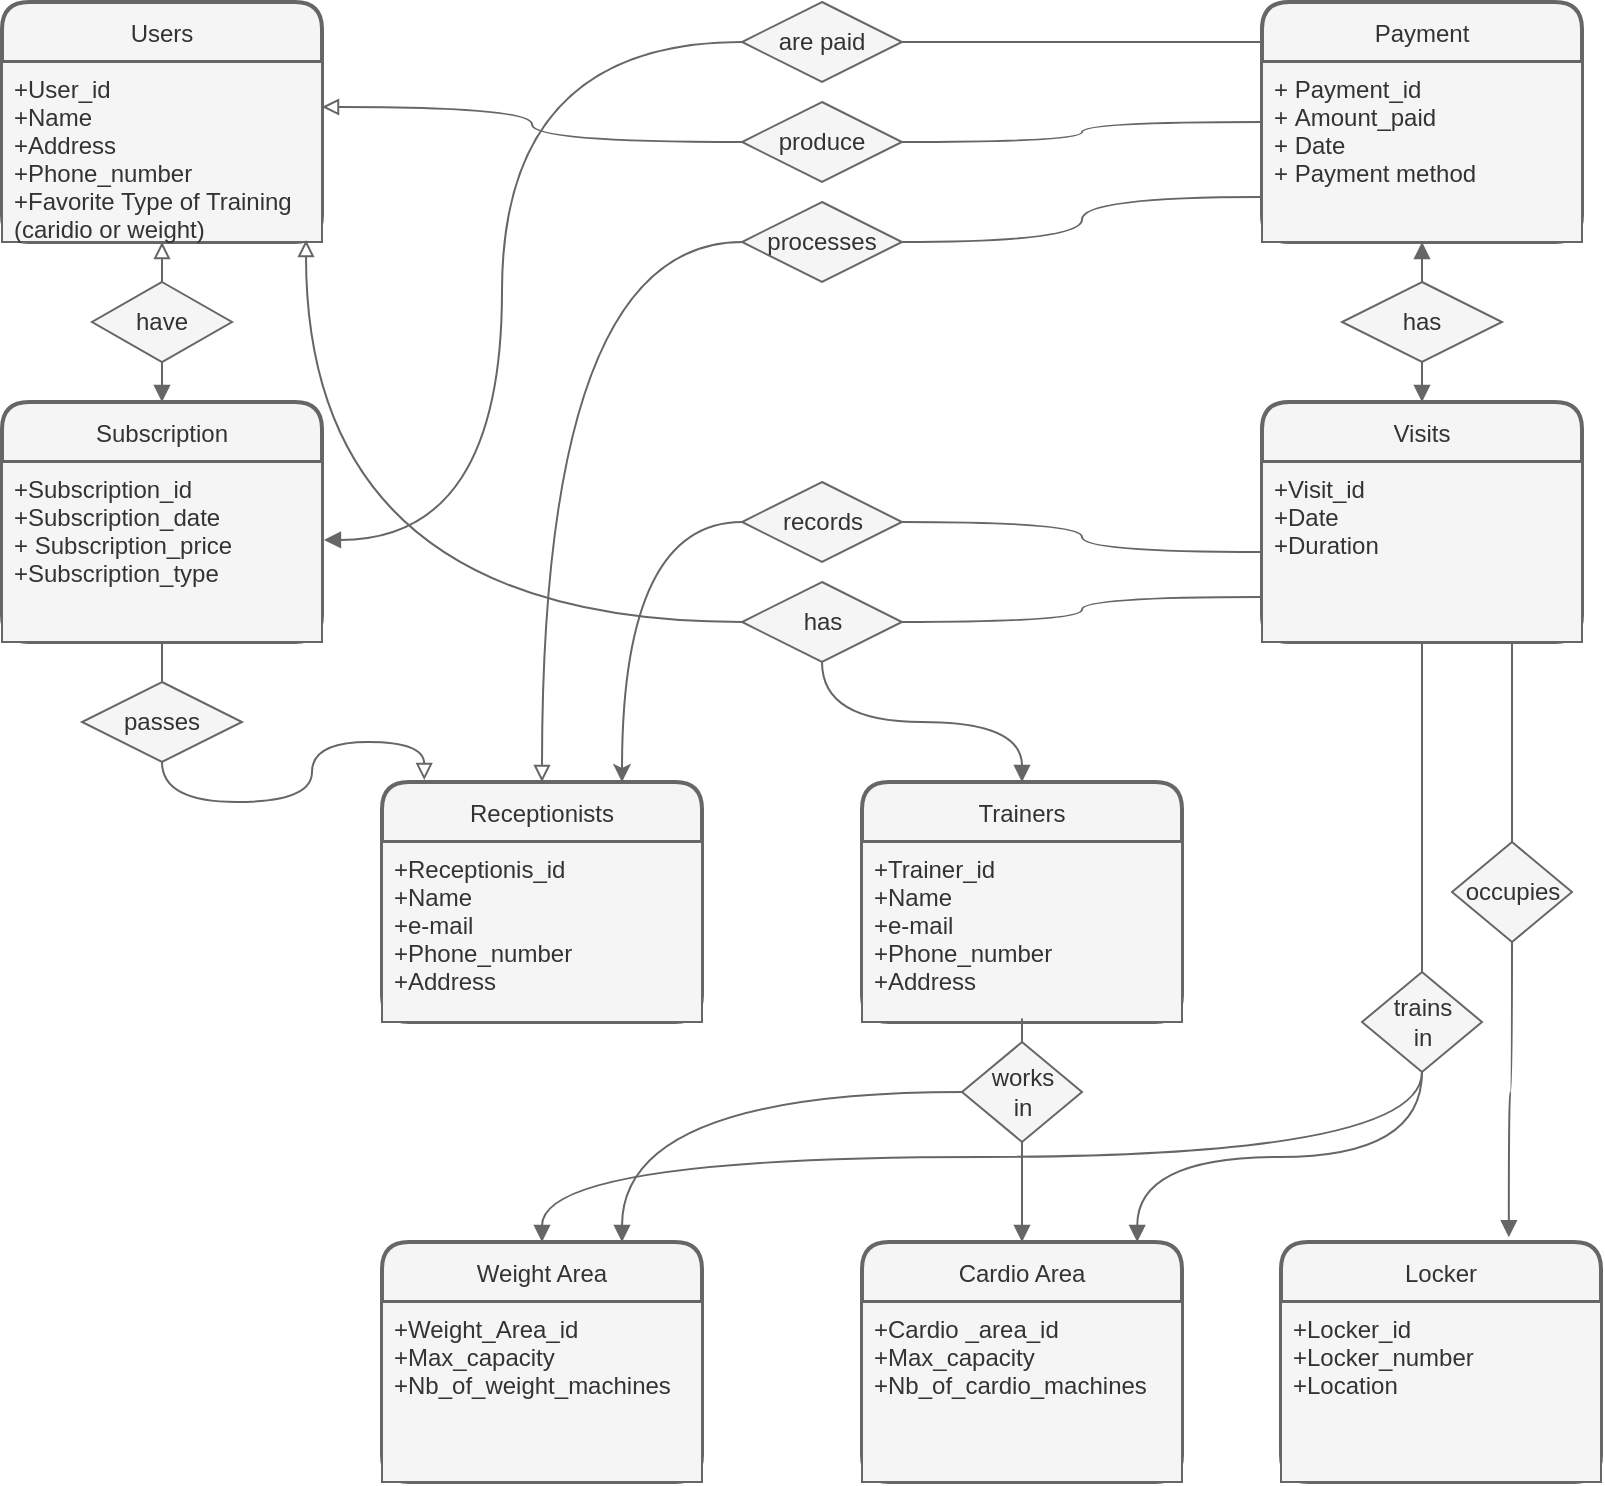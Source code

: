 <mxfile version="16.6.2" type="device" pages="2"><diagram id="1JMSee2UDSkdAxNfkw2s" name="Page-1"><mxGraphModel dx="106" dy="4196" grid="1" gridSize="10" guides="1" tooltips="1" connect="0" arrows="1" fold="1" page="1" pageScale="1" pageWidth="850" pageHeight="1100" math="0" shadow="0"><root><mxCell id="0"/><mxCell id="1" parent="0"/><mxCell id="L0XOrqGyj3-YNECDvazH-2" value="Users" style="swimlane;childLayout=stackLayout;horizontal=1;startSize=30;horizontalStack=0;rounded=1;fontSize=12;fontStyle=0;strokeWidth=2;resizeParent=0;resizeLast=1;shadow=0;dashed=0;align=center;fillColor=#f5f5f5;fontColor=#333333;strokeColor=#666666;" parent="1" vertex="1"><mxGeometry x="875" y="-3230" width="160" height="120" as="geometry"/></mxCell><mxCell id="L0XOrqGyj3-YNECDvazH-3" value="+User_id&#xA;+Name&#xA;+Address&#xA;+Phone_number&#xA;+Favorite Type of Training &#xA;(caridio or weight)&#xA;&#xA;" style="align=left;strokeColor=#666666;fillColor=#f5f5f5;spacingLeft=4;fontSize=12;verticalAlign=top;resizable=0;rotatable=0;part=1;fontColor=#333333;" parent="L0XOrqGyj3-YNECDvazH-2" vertex="1"><mxGeometry y="30" width="160" height="90" as="geometry"/></mxCell><mxCell id="L0XOrqGyj3-YNECDvazH-4" value="Receptionists " style="swimlane;childLayout=stackLayout;horizontal=1;startSize=30;horizontalStack=0;rounded=1;fontSize=12;fontStyle=0;strokeWidth=2;resizeParent=0;resizeLast=1;shadow=0;dashed=0;align=center;fillColor=#f5f5f5;fontColor=#333333;strokeColor=#666666;" parent="1" vertex="1"><mxGeometry x="1065" y="-2840" width="160" height="120" as="geometry"/></mxCell><mxCell id="L0XOrqGyj3-YNECDvazH-5" value="+Receptionis_id&#xA;+Name&#xA;+e-mail&#xA;+Phone_number&#xA;+Address" style="align=left;strokeColor=#666666;fillColor=#f5f5f5;spacingLeft=4;fontSize=12;verticalAlign=top;resizable=0;rotatable=0;part=1;fontColor=#333333;" parent="L0XOrqGyj3-YNECDvazH-4" vertex="1"><mxGeometry y="30" width="160" height="90" as="geometry"/></mxCell><mxCell id="L0XOrqGyj3-YNECDvazH-6" value="Trainers" style="swimlane;childLayout=stackLayout;horizontal=1;startSize=30;horizontalStack=0;rounded=1;fontSize=12;fontStyle=0;strokeWidth=2;resizeParent=0;resizeLast=1;shadow=0;dashed=0;align=center;fillColor=#f5f5f5;fontColor=#333333;strokeColor=#666666;" parent="1" vertex="1"><mxGeometry x="1305" y="-2840" width="160" height="120" as="geometry"/></mxCell><mxCell id="L0XOrqGyj3-YNECDvazH-7" value="+Trainer_id&#xA;+Name&#xA;+e-mail&#xA;+Phone_number&#xA;+Address" style="align=left;strokeColor=#666666;fillColor=#f5f5f5;spacingLeft=4;fontSize=12;verticalAlign=top;resizable=0;rotatable=0;part=1;fontColor=#333333;" parent="L0XOrqGyj3-YNECDvazH-6" vertex="1"><mxGeometry y="30" width="160" height="90" as="geometry"/></mxCell><mxCell id="L0XOrqGyj3-YNECDvazH-10" value="Cardio Area" style="swimlane;childLayout=stackLayout;horizontal=1;startSize=30;horizontalStack=0;rounded=1;fontSize=12;fontStyle=0;strokeWidth=2;resizeParent=0;resizeLast=1;shadow=0;dashed=0;align=center;fillColor=#f5f5f5;fontColor=#333333;strokeColor=#666666;" parent="1" vertex="1"><mxGeometry x="1305" y="-2610" width="160" height="120" as="geometry"/></mxCell><mxCell id="L0XOrqGyj3-YNECDvazH-11" value="+Cardio _area_id&#xA;+Max_capacity&#xA;+Nb_of_cardio_machines" style="align=left;strokeColor=#666666;fillColor=#f5f5f5;spacingLeft=4;fontSize=12;verticalAlign=top;resizable=0;rotatable=0;part=1;fontColor=#333333;" parent="L0XOrqGyj3-YNECDvazH-10" vertex="1"><mxGeometry y="30" width="160" height="90" as="geometry"/></mxCell><mxCell id="L0XOrqGyj3-YNECDvazH-12" value="Locker " style="swimlane;childLayout=stackLayout;horizontal=1;startSize=30;horizontalStack=0;rounded=1;fontSize=12;fontStyle=0;strokeWidth=2;resizeParent=0;resizeLast=1;shadow=0;dashed=0;align=center;fillColor=#f5f5f5;fontColor=#333333;strokeColor=#666666;" parent="1" vertex="1"><mxGeometry x="1514.5" y="-2610" width="160" height="120" as="geometry"/></mxCell><mxCell id="L0XOrqGyj3-YNECDvazH-13" value="+Locker_id&#xA;+Locker_number&#xA;+Location" style="align=left;strokeColor=#666666;fillColor=#f5f5f5;spacingLeft=4;fontSize=12;verticalAlign=top;resizable=0;rotatable=0;part=1;fontColor=#333333;" parent="L0XOrqGyj3-YNECDvazH-12" vertex="1"><mxGeometry y="30" width="160" height="90" as="geometry"/></mxCell><mxCell id="L0XOrqGyj3-YNECDvazH-14" value="Weight Area" style="swimlane;childLayout=stackLayout;horizontal=1;startSize=30;horizontalStack=0;rounded=1;fontSize=12;fontStyle=0;strokeWidth=2;resizeParent=0;resizeLast=1;shadow=0;dashed=0;align=center;fillColor=#f5f5f5;fontColor=#333333;strokeColor=#666666;" parent="1" vertex="1"><mxGeometry x="1065" y="-2610" width="160" height="120" as="geometry"/></mxCell><mxCell id="L0XOrqGyj3-YNECDvazH-15" value="+Weight_Area_id&#xA;+Max_capacity&#xA;+Nb_of_weight_machines" style="align=left;strokeColor=#666666;fillColor=#f5f5f5;spacingLeft=4;fontSize=12;verticalAlign=top;resizable=0;rotatable=0;part=1;fontColor=#333333;" parent="L0XOrqGyj3-YNECDvazH-14" vertex="1"><mxGeometry y="30" width="160" height="90" as="geometry"/></mxCell><mxCell id="L0XOrqGyj3-YNECDvazH-16" style="edgeStyle=orthogonalEdgeStyle;rounded=0;orthogonalLoop=1;jettySize=auto;html=1;fontSize=12;endArrow=block;endFill=0;curved=1;exitX=0;exitY=0.5;exitDx=0;exitDy=0;entryX=0.95;entryY=0.989;entryDx=0;entryDy=0;entryPerimeter=0;fillColor=#f5f5f5;strokeColor=#666666;startArrow=none;startFill=0;" parent="1" source="L0XOrqGyj3-YNECDvazH-18" target="L0XOrqGyj3-YNECDvazH-3" edge="1"><mxGeometry relative="1" as="geometry"><mxPoint x="1025" y="-3120" as="targetPoint"/></mxGeometry></mxCell><mxCell id="L0XOrqGyj3-YNECDvazH-17" style="edgeStyle=orthogonalEdgeStyle;curved=1;orthogonalLoop=1;jettySize=auto;html=1;entryX=0.5;entryY=0;entryDx=0;entryDy=0;endArrow=block;endFill=1;exitX=0.5;exitY=1;exitDx=0;exitDy=0;fontSize=12;fillColor=#f5f5f5;strokeColor=#666666;" parent="1" source="L0XOrqGyj3-YNECDvazH-18" target="L0XOrqGyj3-YNECDvazH-6" edge="1"><mxGeometry relative="1" as="geometry"/></mxCell><mxCell id="pXAxvWOuB3EgA2IOpRoH-1" style="edgeStyle=orthogonalEdgeStyle;rounded=0;orthogonalLoop=1;jettySize=auto;html=1;exitX=1;exitY=0.5;exitDx=0;exitDy=0;entryX=0;entryY=0.75;entryDx=0;entryDy=0;curved=1;fontSize=12;fillColor=#f5f5f5;strokeColor=#666666;endArrow=none;endFill=0;" parent="1" source="L0XOrqGyj3-YNECDvazH-18" target="L0XOrqGyj3-YNECDvazH-28" edge="1"><mxGeometry relative="1" as="geometry"/></mxCell><mxCell id="L0XOrqGyj3-YNECDvazH-18" value="has" style="shape=rhombus;html=1;dashed=0;whitespace=wrap;perimeter=rhombusPerimeter;fontSize=12;fillColor=#f5f5f5;fontColor=#333333;strokeColor=#666666;" parent="1" vertex="1"><mxGeometry x="1245" y="-2940" width="80" height="40" as="geometry"/></mxCell><mxCell id="L0XOrqGyj3-YNECDvazH-19" style="edgeStyle=orthogonalEdgeStyle;curved=1;rounded=0;orthogonalLoop=1;jettySize=auto;html=1;entryX=0.5;entryY=1;entryDx=0;entryDy=0;fontSize=12;startArrow=none;startFill=0;endArrow=none;endFill=0;fillColor=#f5f5f5;strokeColor=#666666;" parent="1" source="L0XOrqGyj3-YNECDvazH-21" target="L0XOrqGyj3-YNECDvazH-7" edge="1"><mxGeometry relative="1" as="geometry"/></mxCell><mxCell id="L0XOrqGyj3-YNECDvazH-20" style="edgeStyle=orthogonalEdgeStyle;curved=1;rounded=0;orthogonalLoop=1;jettySize=auto;html=1;exitX=0.5;exitY=1;exitDx=0;exitDy=0;entryX=0.5;entryY=0;entryDx=0;entryDy=0;fontSize=12;startArrow=none;startFill=0;endArrow=block;endFill=1;fillColor=#f5f5f5;strokeColor=#666666;" parent="1" source="L0XOrqGyj3-YNECDvazH-21" target="L0XOrqGyj3-YNECDvazH-10" edge="1"><mxGeometry relative="1" as="geometry"/></mxCell><mxCell id="L0XOrqGyj3-YNECDvazH-21" value="&lt;div style=&quot;font-size: 12px;&quot;&gt;works &lt;br style=&quot;font-size: 12px;&quot;&gt;&lt;/div&gt;&lt;div style=&quot;font-size: 12px;&quot;&gt;in&lt;/div&gt;" style="shape=rhombus;html=1;dashed=0;whitespace=wrap;perimeter=rhombusPerimeter;fontSize=12;fillColor=#f5f5f5;fontColor=#333333;strokeColor=#666666;" parent="1" vertex="1"><mxGeometry x="1355" y="-2710" width="60" height="50" as="geometry"/></mxCell><mxCell id="L0XOrqGyj3-YNECDvazH-22" style="edgeStyle=orthogonalEdgeStyle;curved=1;rounded=0;orthogonalLoop=1;jettySize=auto;html=1;fontSize=12;startArrow=none;startFill=0;endArrow=block;endFill=1;entryX=0.75;entryY=0;entryDx=0;entryDy=0;exitX=0;exitY=0.5;exitDx=0;exitDy=0;fillColor=#f5f5f5;strokeColor=#666666;" parent="1" source="L0XOrqGyj3-YNECDvazH-21" target="L0XOrqGyj3-YNECDvazH-14" edge="1"><mxGeometry relative="1" as="geometry"><mxPoint x="1265" y="-2345" as="sourcePoint"/><mxPoint x="1155" y="-2315" as="targetPoint"/></mxGeometry></mxCell><mxCell id="L0XOrqGyj3-YNECDvazH-27" value="Visits" style="swimlane;childLayout=stackLayout;horizontal=1;startSize=30;horizontalStack=0;rounded=1;fontSize=12;fontStyle=0;strokeWidth=2;resizeParent=0;resizeLast=1;shadow=0;dashed=0;align=center;fillColor=#f5f5f5;fontColor=#333333;strokeColor=#666666;" parent="1" vertex="1"><mxGeometry x="1505" y="-3030" width="160" height="120" as="geometry"/></mxCell><mxCell id="L0XOrqGyj3-YNECDvazH-28" value="+Visit_id&#xA;+Date&#xA;+Duration&#xA;&#xA;" style="align=left;strokeColor=#666666;fillColor=#f5f5f5;spacingLeft=4;fontSize=12;verticalAlign=top;resizable=0;rotatable=0;part=1;fontColor=#333333;" parent="L0XOrqGyj3-YNECDvazH-27" vertex="1"><mxGeometry y="30" width="160" height="90" as="geometry"/></mxCell><mxCell id="L0XOrqGyj3-YNECDvazH-29" value="" style="edgeStyle=orthogonalEdgeStyle;curved=1;rounded=0;orthogonalLoop=1;jettySize=auto;html=1;fontSize=12;startArrow=none;startFill=0;endArrow=block;endFill=1;entryX=0.712;entryY=-0.02;entryDx=0;entryDy=0;fillColor=#f5f5f5;strokeColor=#666666;entryPerimeter=0;" parent="1" source="L0XOrqGyj3-YNECDvazH-31" target="L0XOrqGyj3-YNECDvazH-12" edge="1"><mxGeometry relative="1" as="geometry"/></mxCell><mxCell id="L0XOrqGyj3-YNECDvazH-30" style="rounded=0;orthogonalLoop=1;jettySize=auto;html=1;fontSize=12;startArrow=none;startFill=0;endArrow=none;endFill=0;exitX=0.5;exitY=0;exitDx=0;exitDy=0;edgeStyle=orthogonalEdgeStyle;curved=1;fillColor=#f5f5f5;strokeColor=#666666;" parent="1" source="L0XOrqGyj3-YNECDvazH-31" edge="1"><mxGeometry relative="1" as="geometry"><mxPoint x="1630" y="-2910" as="targetPoint"/></mxGeometry></mxCell><mxCell id="L0XOrqGyj3-YNECDvazH-31" value="occupies " style="shape=rhombus;html=1;dashed=0;whitespace=wrap;perimeter=rhombusPerimeter;fontSize=12;fillColor=#f5f5f5;fontColor=#333333;strokeColor=#666666;" parent="1" vertex="1"><mxGeometry x="1600" y="-2810" width="60" height="50" as="geometry"/></mxCell><mxCell id="L0XOrqGyj3-YNECDvazH-32" style="edgeStyle=orthogonalEdgeStyle;curved=1;rounded=0;orthogonalLoop=1;jettySize=auto;html=1;fontSize=12;startArrow=none;startFill=0;endArrow=none;endFill=0;fillColor=#f5f5f5;strokeColor=#666666;" parent="1" source="L0XOrqGyj3-YNECDvazH-35" target="L0XOrqGyj3-YNECDvazH-28" edge="1"><mxGeometry relative="1" as="geometry"><mxPoint x="1575" y="-2585" as="targetPoint"/></mxGeometry></mxCell><mxCell id="L0XOrqGyj3-YNECDvazH-33" style="edgeStyle=orthogonalEdgeStyle;curved=1;rounded=0;orthogonalLoop=1;jettySize=auto;html=1;fontSize=12;startArrow=none;startFill=0;endArrow=block;endFill=1;exitX=0.5;exitY=1;exitDx=0;exitDy=0;fillColor=#f5f5f5;strokeColor=#666666;" parent="1" source="L0XOrqGyj3-YNECDvazH-35" target="L0XOrqGyj3-YNECDvazH-14" edge="1"><mxGeometry relative="1" as="geometry"/></mxCell><mxCell id="L0XOrqGyj3-YNECDvazH-34" style="edgeStyle=orthogonalEdgeStyle;curved=1;rounded=0;orthogonalLoop=1;jettySize=auto;html=1;entryX=0.86;entryY=0;entryDx=0;entryDy=0;fontSize=12;startArrow=none;startFill=0;endArrow=block;endFill=1;exitX=0.5;exitY=1;exitDx=0;exitDy=0;entryPerimeter=0;fillColor=#f5f5f5;strokeColor=#666666;" parent="1" source="L0XOrqGyj3-YNECDvazH-35" target="L0XOrqGyj3-YNECDvazH-10" edge="1"><mxGeometry relative="1" as="geometry"/></mxCell><mxCell id="L0XOrqGyj3-YNECDvazH-35" value="&lt;div style=&quot;font-size: 12px;&quot;&gt;trains &lt;br style=&quot;font-size: 12px;&quot;&gt;&lt;/div&gt;&lt;div style=&quot;font-size: 12px;&quot;&gt;in&lt;/div&gt;" style="shape=rhombus;html=1;dashed=0;whitespace=wrap;perimeter=rhombusPerimeter;fontSize=12;fillColor=#f5f5f5;fontColor=#333333;strokeColor=#666666;" parent="1" vertex="1"><mxGeometry x="1555" y="-2745" width="60" height="50" as="geometry"/></mxCell><mxCell id="L0XOrqGyj3-YNECDvazH-36" value="" style="edgeStyle=orthogonalEdgeStyle;curved=1;rounded=0;orthogonalLoop=1;jettySize=auto;html=1;fontSize=12;startArrow=none;startFill=0;endArrow=classic;endFill=1;entryX=0.75;entryY=0;entryDx=0;entryDy=0;fillColor=#f5f5f5;strokeColor=#666666;" parent="1" source="L0XOrqGyj3-YNECDvazH-38" target="L0XOrqGyj3-YNECDvazH-4" edge="1"><mxGeometry relative="1" as="geometry"/></mxCell><mxCell id="L0XOrqGyj3-YNECDvazH-37" value="" style="edgeStyle=orthogonalEdgeStyle;curved=1;rounded=0;orthogonalLoop=1;jettySize=auto;html=1;fontSize=12;startArrow=none;startFill=0;endArrow=none;endFill=0;entryX=0;entryY=0.5;entryDx=0;entryDy=0;exitX=1;exitY=0.5;exitDx=0;exitDy=0;fillColor=#f5f5f5;strokeColor=#666666;" parent="1" source="L0XOrqGyj3-YNECDvazH-38" target="L0XOrqGyj3-YNECDvazH-28" edge="1"><mxGeometry relative="1" as="geometry"/></mxCell><mxCell id="L0XOrqGyj3-YNECDvazH-39" value="Payment" style="swimlane;childLayout=stackLayout;horizontal=1;startSize=30;horizontalStack=0;rounded=1;fontSize=12;fontStyle=0;strokeWidth=2;resizeParent=0;resizeLast=1;shadow=0;dashed=0;align=center;fillColor=#f5f5f5;fontColor=#333333;strokeColor=#666666;" parent="1" vertex="1"><mxGeometry x="1505" y="-3230" width="160" height="120" as="geometry"/></mxCell><mxCell id="L0XOrqGyj3-YNECDvazH-40" value="+ Payment_id&#xA;+ Amount_paid&#xA;+ Date&#xA;+ Payment method&#xA;" style="align=left;strokeColor=#666666;fillColor=#f5f5f5;spacingLeft=4;fontSize=12;verticalAlign=top;resizable=0;rotatable=0;part=1;fontColor=#333333;" parent="L0XOrqGyj3-YNECDvazH-39" vertex="1"><mxGeometry y="30" width="160" height="90" as="geometry"/></mxCell><mxCell id="L0XOrqGyj3-YNECDvazH-49" value="Subscription" style="swimlane;childLayout=stackLayout;horizontal=1;startSize=30;horizontalStack=0;rounded=1;fontSize=12;fontStyle=0;strokeWidth=2;resizeParent=0;resizeLast=1;shadow=0;dashed=0;align=center;fillColor=#f5f5f5;fontColor=#333333;strokeColor=#666666;" parent="1" vertex="1"><mxGeometry x="875" y="-3030" width="160" height="120" as="geometry"/></mxCell><mxCell id="L0XOrqGyj3-YNECDvazH-50" value="+Subscription_id&#xA;+Subscription_date&#xA;+ Subscription_price&#xA;+Subscription_type&#xA;&#xA;" style="align=left;strokeColor=#666666;fillColor=#f5f5f5;spacingLeft=4;fontSize=12;verticalAlign=top;resizable=0;rotatable=0;part=1;fontColor=#333333;" parent="L0XOrqGyj3-YNECDvazH-49" vertex="1"><mxGeometry y="30" width="160" height="90" as="geometry"/></mxCell><mxCell id="L0XOrqGyj3-YNECDvazH-51" style="edgeStyle=orthogonalEdgeStyle;curved=1;orthogonalLoop=1;jettySize=auto;html=1;endArrow=block;endFill=1;fontSize=12;fillColor=#f5f5f5;strokeColor=#666666;" parent="1" source="L0XOrqGyj3-YNECDvazH-53" target="L0XOrqGyj3-YNECDvazH-27" edge="1"><mxGeometry relative="1" as="geometry"/></mxCell><mxCell id="L0XOrqGyj3-YNECDvazH-52" style="edgeStyle=orthogonalEdgeStyle;curved=1;orthogonalLoop=1;jettySize=auto;html=1;endArrow=block;endFill=1;fontSize=12;fillColor=#f5f5f5;strokeColor=#666666;" parent="1" source="L0XOrqGyj3-YNECDvazH-53" target="L0XOrqGyj3-YNECDvazH-40" edge="1"><mxGeometry relative="1" as="geometry"/></mxCell><mxCell id="L0XOrqGyj3-YNECDvazH-53" value="has" style="rhombus;whiteSpace=wrap;html=1;fontSize=12;fillColor=#f5f5f5;fontColor=#333333;strokeColor=#666666;" parent="1" vertex="1"><mxGeometry x="1545" y="-3090" width="80" height="40" as="geometry"/></mxCell><mxCell id="L0XOrqGyj3-YNECDvazH-54" style="orthogonalLoop=1;jettySize=auto;html=1;endArrow=block;endFill=1;exitX=0.5;exitY=1;exitDx=0;exitDy=0;entryX=0.5;entryY=0;entryDx=0;entryDy=0;edgeStyle=orthogonalEdgeStyle;curved=1;fontSize=12;fillColor=#f5f5f5;strokeColor=#666666;" parent="1" source="L0XOrqGyj3-YNECDvazH-56" target="L0XOrqGyj3-YNECDvazH-49" edge="1"><mxGeometry relative="1" as="geometry"><mxPoint x="965" y="-2990" as="targetPoint"/></mxGeometry></mxCell><mxCell id="L0XOrqGyj3-YNECDvazH-55" style="orthogonalLoop=1;jettySize=auto;html=1;entryX=0.5;entryY=1;entryDx=0;entryDy=0;endArrow=block;endFill=0;exitX=0.5;exitY=0;exitDx=0;exitDy=0;edgeStyle=orthogonalEdgeStyle;curved=1;fontSize=12;fillColor=#f5f5f5;strokeColor=#666666;" parent="1" source="L0XOrqGyj3-YNECDvazH-56" target="L0XOrqGyj3-YNECDvazH-3" edge="1"><mxGeometry relative="1" as="geometry"><mxPoint x="845" y="-2730" as="targetPoint"/></mxGeometry></mxCell><mxCell id="L0XOrqGyj3-YNECDvazH-56" value="have" style="rhombus;whiteSpace=wrap;html=1;fontSize=12;fillColor=#f5f5f5;fontColor=#333333;strokeColor=#666666;" parent="1" vertex="1"><mxGeometry x="920" y="-3090" width="70" height="40" as="geometry"/></mxCell><mxCell id="L0XOrqGyj3-YNECDvazH-57" style="edgeStyle=orthogonalEdgeStyle;curved=1;orthogonalLoop=1;jettySize=auto;html=1;endArrow=block;endFill=0;fontSize=12;fillColor=#f5f5f5;strokeColor=#666666;" parent="1" source="L0XOrqGyj3-YNECDvazH-59" target="L0XOrqGyj3-YNECDvazH-4" edge="1"><mxGeometry relative="1" as="geometry"/></mxCell><mxCell id="L0XOrqGyj3-YNECDvazH-58" style="edgeStyle=orthogonalEdgeStyle;curved=1;orthogonalLoop=1;jettySize=auto;html=1;entryX=0;entryY=0.75;entryDx=0;entryDy=0;endArrow=none;endFill=0;fontSize=12;fillColor=#f5f5f5;strokeColor=#666666;" parent="1" source="L0XOrqGyj3-YNECDvazH-59" target="L0XOrqGyj3-YNECDvazH-40" edge="1"><mxGeometry relative="1" as="geometry"/></mxCell><mxCell id="L0XOrqGyj3-YNECDvazH-59" value="processes" style="rhombus;whiteSpace=wrap;html=1;fontSize=12;fillColor=#f5f5f5;fontColor=#333333;strokeColor=#666666;" parent="1" vertex="1"><mxGeometry x="1245" y="-3130" width="80" height="40" as="geometry"/></mxCell><mxCell id="L0XOrqGyj3-YNECDvazH-60" style="edgeStyle=orthogonalEdgeStyle;curved=1;orthogonalLoop=1;jettySize=auto;html=1;entryX=0.132;entryY=-0.008;entryDx=0;entryDy=0;entryPerimeter=0;endArrow=block;endFill=0;exitX=0.5;exitY=1;exitDx=0;exitDy=0;fontSize=12;fillColor=#f5f5f5;strokeColor=#666666;" parent="1" source="L0XOrqGyj3-YNECDvazH-62" target="L0XOrqGyj3-YNECDvazH-4" edge="1"><mxGeometry relative="1" as="geometry"/></mxCell><mxCell id="L0XOrqGyj3-YNECDvazH-61" style="orthogonalLoop=1;jettySize=auto;html=1;entryX=0.5;entryY=1.007;entryDx=0;entryDy=0;endArrow=none;endFill=0;fontSize=12;fillColor=#f5f5f5;strokeColor=#666666;edgeStyle=orthogonalEdgeStyle;curved=1;entryPerimeter=0;" parent="1" source="L0XOrqGyj3-YNECDvazH-62" target="L0XOrqGyj3-YNECDvazH-50" edge="1"><mxGeometry relative="1" as="geometry"/></mxCell><mxCell id="L0XOrqGyj3-YNECDvazH-62" value="passes" style="rhombus;whiteSpace=wrap;html=1;fontSize=12;fillColor=#f5f5f5;fontColor=#333333;strokeColor=#666666;" parent="1" vertex="1"><mxGeometry x="915" y="-2890" width="80" height="40" as="geometry"/></mxCell><mxCell id="L0XOrqGyj3-YNECDvazH-63" value="" style="edgeStyle=orthogonalEdgeStyle;curved=1;orthogonalLoop=1;jettySize=auto;html=1;endArrow=none;endFill=0;startArrow=none;startFill=0;exitX=1;exitY=0.5;exitDx=0;exitDy=0;fontSize=12;fillColor=#f5f5f5;strokeColor=#666666;" parent="1" source="pXAxvWOuB3EgA2IOpRoH-2" target="L0XOrqGyj3-YNECDvazH-39" edge="1"><mxGeometry relative="1" as="geometry"><Array as="points"/><mxPoint x="1385" y="-3169.933" as="sourcePoint"/><mxPoint x="1595" y="-3060" as="targetPoint"/></mxGeometry></mxCell><mxCell id="pXAxvWOuB3EgA2IOpRoH-2" value="produce" style="rhombus;whiteSpace=wrap;html=1;fontSize=12;fillColor=#f5f5f5;fontColor=#333333;strokeColor=#666666;" parent="1" vertex="1"><mxGeometry x="1245" y="-3180" width="80" height="40" as="geometry"/></mxCell><mxCell id="pXAxvWOuB3EgA2IOpRoH-3" value="" style="orthogonalLoop=1;jettySize=auto;html=1;entryX=0;entryY=0.5;entryDx=0;entryDy=0;endArrow=none;endFill=0;startArrow=block;startFill=0;exitX=1;exitY=0.25;exitDx=0;exitDy=0;edgeStyle=orthogonalEdgeStyle;curved=1;fontSize=12;fillColor=#f5f5f5;strokeColor=#666666;" parent="1" source="L0XOrqGyj3-YNECDvazH-3" target="pXAxvWOuB3EgA2IOpRoH-2" edge="1"><mxGeometry relative="1" as="geometry"><mxPoint x="1335.0" y="-3177.5" as="sourcePoint"/><mxPoint x="1591.667" y="-3156.667" as="targetPoint"/></mxGeometry></mxCell><mxCell id="L0XOrqGyj3-YNECDvazH-38" value="records" style="shape=rhombus;html=1;dashed=0;whitespace=wrap;perimeter=rhombusPerimeter;fontSize=12;fillColor=#f5f5f5;fontColor=#333333;strokeColor=#666666;" parent="1" vertex="1"><mxGeometry x="1245" y="-2990" width="80" height="40" as="geometry"/></mxCell><mxCell id="_lbLUBeBdBiJk0yAhDCx-2" style="rounded=0;orthogonalLoop=1;jettySize=auto;html=1;entryX=0;entryY=0.167;entryDx=0;entryDy=0;startArrow=none;startFill=0;endArrow=none;endFill=0;exitX=1;exitY=0.5;exitDx=0;exitDy=0;edgeStyle=orthogonalEdgeStyle;curved=1;entryPerimeter=0;fontSize=12;fillColor=#f5f5f5;strokeColor=#666666;" parent="1" source="_lbLUBeBdBiJk0yAhDCx-5" target="L0XOrqGyj3-YNECDvazH-39" edge="1"><mxGeometry relative="1" as="geometry"/></mxCell><mxCell id="_lbLUBeBdBiJk0yAhDCx-5" value="are paid" style="rhombus;whiteSpace=wrap;html=1;fontSize=12;fillColor=#f5f5f5;fontColor=#333333;strokeColor=#666666;" parent="1" vertex="1"><mxGeometry x="1245" y="-3230" width="80" height="40" as="geometry"/></mxCell><mxCell id="_lbLUBeBdBiJk0yAhDCx-6" value="" style="rounded=0;orthogonalLoop=1;jettySize=auto;html=1;entryX=0;entryY=0.5;entryDx=0;entryDy=0;startArrow=block;startFill=1;endArrow=none;endFill=1;exitX=1.006;exitY=0.433;exitDx=0;exitDy=0;exitPerimeter=0;edgeStyle=orthogonalEdgeStyle;curved=1;fontSize=12;fillColor=#f5f5f5;strokeColor=#666666;" parent="1" source="L0XOrqGyj3-YNECDvazH-50" target="_lbLUBeBdBiJk0yAhDCx-5" edge="1"><mxGeometry relative="1" as="geometry"><mxPoint x="1035" y="-2955" as="sourcePoint"/><mxPoint x="1505" y="-3230" as="targetPoint"/><Array as="points"><mxPoint x="1125" y="-2961"/><mxPoint x="1125" y="-3210"/></Array></mxGeometry></mxCell></root></mxGraphModel></diagram><diagram id="QqnNpOu0w_UOjkraV2tt" name="Table creation"><mxGraphModel dx="1911" dy="1791" grid="1" gridSize="10" guides="1" tooltips="1" connect="1" arrows="1" fold="1" page="1" pageScale="1" pageWidth="850" pageHeight="1100" math="0" shadow="0"><root><mxCell id="mHffD-b_kKgBGCKh0JiN-0"/><mxCell id="mHffD-b_kKgBGCKh0JiN-1" parent="mHffD-b_kKgBGCKh0JiN-0"/><mxCell id="AKYwKxUJbBZ20Y_sK--H-0" value="&lt;pre style=&quot;background-color: #2b2b2b ; color: #a9b7c6 ; font-family: &amp;quot;jetbrains mono&amp;quot; , monospace ; font-size: 9.8pt&quot;&gt;&lt;span style=&quot;color: #cc7832&quot;&gt;create schema if not exists &lt;/span&gt;BYGym&lt;span style=&quot;color: #cc7832&quot;&gt;;&lt;br&gt;&lt;/span&gt;&lt;span style=&quot;color: #cc7832&quot;&gt;&lt;br&gt;&lt;/span&gt;&lt;span style=&quot;color: #cc7832&quot;&gt;set &lt;/span&gt;search_path &lt;span style=&quot;color: #cc7832&quot;&gt;to &lt;/span&gt;ByGym&lt;span style=&quot;color: #cc7832&quot;&gt;;&lt;br&gt;&lt;/span&gt;&lt;span style=&quot;color: #cc7832&quot;&gt;drop table if exists &lt;/span&gt;&quot;User&quot;&lt;span style=&quot;color: #cc7832&quot;&gt;;&lt;br&gt;&lt;/span&gt;&lt;span style=&quot;color: #cc7832&quot;&gt;&lt;br&gt;&lt;/span&gt;&lt;span style=&quot;color: #808080&quot;&gt;--Users (USER_ID, name, address, phone_number, preffered_training)&lt;br&gt;&lt;/span&gt;&lt;span style=&quot;color: #808080&quot;&gt;&lt;br&gt;&lt;/span&gt;&lt;span style=&quot;color: #cc7832&quot;&gt;create table if not exists &lt;/span&gt;&quot;user&quot;&lt;br&gt;(&lt;br&gt;    &lt;span style=&quot;color: #9876aa&quot;&gt;user_id            &lt;/span&gt;&lt;span style=&quot;color: #cc7832&quot;&gt;integer generated always as identity primary key,&lt;br&gt;&lt;/span&gt;&lt;span style=&quot;color: #cc7832&quot;&gt;    &lt;/span&gt;&lt;span style=&quot;color: #9876aa&quot;&gt;name               &lt;/span&gt;&lt;span style=&quot;color: #cc7832&quot;&gt;varchar&lt;/span&gt;(&lt;span style=&quot;color: #6897bb&quot;&gt;30&lt;/span&gt;) &lt;span style=&quot;color: #cc7832&quot;&gt;unique not null,&lt;br&gt;&lt;/span&gt;&lt;span style=&quot;color: #cc7832&quot;&gt;    &lt;/span&gt;&lt;span style=&quot;color: #9876aa&quot;&gt;address            &lt;/span&gt;&lt;span style=&quot;color: #cc7832&quot;&gt;text unique not null,&lt;br&gt;&lt;/span&gt;&lt;span style=&quot;color: #cc7832&quot;&gt;    &lt;/span&gt;&lt;span style=&quot;color: #9876aa&quot;&gt;phone_number       &lt;/span&gt;&lt;span style=&quot;color: #cc7832&quot;&gt;varchar&lt;/span&gt;(&lt;span style=&quot;color: #6897bb&quot;&gt;12&lt;/span&gt;) &lt;span style=&quot;color: #cc7832&quot;&gt;unique not null,&lt;br&gt;&lt;/span&gt;&lt;span style=&quot;color: #cc7832&quot;&gt;    &lt;/span&gt;&lt;span style=&quot;color: #9876aa&quot;&gt;preferred_training &lt;/span&gt;&lt;span style=&quot;color: #cc7832&quot;&gt;text,&lt;br&gt;&lt;/span&gt;&lt;span style=&quot;color: #cc7832&quot;&gt;    &lt;/span&gt;&lt;span style=&quot;color: #9876aa&quot;&gt;e_mail             &lt;/span&gt;&lt;span style=&quot;color: #cc7832&quot;&gt;text unique not null&lt;br&gt;&lt;/span&gt;&lt;span style=&quot;color: #cc7832&quot;&gt;    check &lt;/span&gt;(&lt;span style=&quot;color: #ffc66d&quot;&gt;length&lt;/span&gt;(&lt;span style=&quot;color: #9876aa&quot;&gt;e_mail&lt;/span&gt;) &amp;gt;= &lt;span style=&quot;color: #6897bb&quot;&gt;6 &lt;/span&gt;&lt;span style=&quot;color: #cc7832&quot;&gt;and &lt;/span&gt;&lt;span style=&quot;color: #9876aa&quot;&gt;e_mail &lt;/span&gt;&lt;span style=&quot;color: #cc7832&quot;&gt;ilike &lt;/span&gt;&lt;span style=&quot;color: #6a8759&quot;&gt;'%@%.%'&lt;/span&gt;)&lt;span style=&quot;color: #cc7832&quot;&gt;,&lt;/span&gt;&lt;span style=&quot;color: #808080&quot;&gt;-- if constraint not satisfyied, insert wont work&lt;br&gt;&lt;/span&gt;&lt;span style=&quot;color: #808080&quot;&gt;    &lt;/span&gt;&lt;span style=&quot;color: #cc7832&quot;&gt;check &lt;/span&gt;(&lt;span style=&quot;color: #ffc66d&quot;&gt;length&lt;/span&gt;(&lt;span style=&quot;color: #9876aa&quot;&gt;phone_number&lt;/span&gt;)&amp;gt;= &lt;span style=&quot;color: #6897bb&quot;&gt;10&lt;/span&gt;)&lt;br&gt;)&lt;span style=&quot;color: #cc7832&quot;&gt;;&lt;br&gt;&lt;/span&gt;&lt;span style=&quot;color: #cc7832&quot;&gt;&lt;br&gt;&lt;/span&gt;&lt;span style=&quot;color: #cc7832&quot;&gt;insert into &lt;/span&gt;&quot;user&quot;(&lt;span style=&quot;color: #9876aa&quot;&gt;name&lt;/span&gt;&lt;span style=&quot;color: #cc7832&quot;&gt;, &lt;/span&gt;&lt;span style=&quot;color: #9876aa&quot;&gt;address&lt;/span&gt;&lt;span style=&quot;color: #cc7832&quot;&gt;, &lt;/span&gt;&lt;span style=&quot;color: #9876aa&quot;&gt;phone_number&lt;/span&gt;&lt;span style=&quot;color: #cc7832&quot;&gt;, &lt;/span&gt;&lt;span style=&quot;color: #9876aa&quot;&gt;preferred_training&lt;/span&gt;&lt;span style=&quot;color: #cc7832&quot;&gt;, &lt;/span&gt;&lt;span style=&quot;color: #9876aa&quot;&gt;e_mail&lt;/span&gt;)&lt;br&gt;&lt;span style=&quot;color: #cc7832&quot;&gt;values  &lt;/span&gt;(&lt;span style=&quot;color: #6a8759&quot;&gt;'Basil Kamhiyah'&lt;/span&gt;&lt;span style=&quot;color: #cc7832&quot;&gt;, &lt;/span&gt;&lt;span style=&quot;color: #6a8759&quot;&gt;'555 Main Street'&lt;/span&gt;&lt;span style=&quot;color: #cc7832&quot;&gt;, &lt;/span&gt;&lt;span style=&quot;color: #6a8759&quot;&gt;'222-333-4444'&lt;/span&gt;&lt;span style=&quot;color: #cc7832&quot;&gt;, &lt;/span&gt;&lt;span style=&quot;color: #6a8759&quot;&gt;'WGHT'&lt;/span&gt;&lt;span style=&quot;color: #cc7832&quot;&gt;, &lt;/span&gt;&lt;span style=&quot;color: #6a8759&quot;&gt;'basil@gmail.com'&lt;/span&gt;)&lt;span style=&quot;color: #cc7832&quot;&gt;;&lt;br&gt;&lt;/span&gt;&lt;span style=&quot;color: #cc7832&quot;&gt;&lt;br&gt;&lt;/span&gt;&lt;span style=&quot;color: #808080&quot;&gt;--Subscription(SUBSCRIPTION_ID, subscription_date, length_of_subs, subscription_price)&lt;br&gt;&lt;/span&gt;&lt;span style=&quot;color: #cc7832&quot;&gt;create table if not exists subscription&lt;br&gt;&lt;/span&gt;(&lt;br&gt;    &lt;span style=&quot;color: #9876aa&quot;&gt;subscription_id   &lt;/span&gt;&lt;span style=&quot;color: #cc7832&quot;&gt;integer generated always as identity primary key,&lt;br&gt;&lt;/span&gt;&lt;span style=&quot;color: #cc7832&quot;&gt;    &lt;/span&gt;&lt;span style=&quot;color: #9876aa&quot;&gt;subscrption_date  &lt;/span&gt;&lt;span style=&quot;color: #cc7832&quot;&gt;date default &lt;/span&gt;&lt;span style=&quot;color: #ffc66d&quot;&gt;now&lt;/span&gt;() &lt;span style=&quot;color: #cc7832&quot;&gt;not null,&lt;br&gt;&lt;/span&gt;&lt;span style=&quot;color: #cc7832&quot;&gt;    &lt;/span&gt;&lt;span style=&quot;color: #9876aa&quot;&gt;subsciption_type  &lt;/span&gt;&lt;span style=&quot;color: #cc7832&quot;&gt;varchar&lt;/span&gt;(&lt;span style=&quot;color: #6897bb&quot;&gt;3&lt;/span&gt;)&lt;span style=&quot;color: #cc7832&quot;&gt;,&lt;/span&gt;&lt;span style=&quot;color: #808080&quot;&gt;-- MON, ANN, NULL (USERS NOT SUBSCRIBED)&lt;br&gt;&lt;/span&gt;&lt;span style=&quot;color: #808080&quot;&gt;    &lt;/span&gt;&lt;span style=&quot;color: #9876aa&quot;&gt;subscriptio_price &lt;/span&gt;&lt;span style=&quot;color: #cc7832&quot;&gt;integer&lt;br&gt;&lt;/span&gt;)&lt;span style=&quot;color: #cc7832&quot;&gt;;&lt;br&gt;&lt;/span&gt;&lt;span style=&quot;color: #cc7832&quot;&gt;&lt;br&gt;&lt;/span&gt;&lt;span style=&quot;color: #808080&quot;&gt;--Receptionists(RECEPTIONIST_ID, name, e-mail, phone_number, address)&lt;br&gt;&lt;/span&gt;&lt;span style=&quot;color: #cc7832&quot;&gt;create table if not exists &lt;/span&gt;receptionists&lt;br&gt;(&lt;br&gt;    &lt;span style=&quot;color: #9876aa&quot;&gt;receptionist_id &lt;/span&gt;&lt;span style=&quot;color: #cc7832&quot;&gt;integer generated always as identity primary key,&lt;br&gt;&lt;/span&gt;&lt;span style=&quot;color: #cc7832&quot;&gt;    &lt;/span&gt;&lt;span style=&quot;color: #9876aa&quot;&gt;name            &lt;/span&gt;&lt;span style=&quot;color: #cc7832&quot;&gt;varchar&lt;/span&gt;(&lt;span style=&quot;color: #6897bb&quot;&gt;30&lt;/span&gt;) &lt;span style=&quot;color: #cc7832&quot;&gt;unique not null,&lt;br&gt;&lt;/span&gt;&lt;span style=&quot;color: #cc7832&quot;&gt;    &lt;/span&gt;&lt;span style=&quot;color: #9876aa&quot;&gt;e_mail          &lt;/span&gt;&lt;span style=&quot;color: #cc7832&quot;&gt;text unique not null,&lt;br&gt;&lt;/span&gt;&lt;span style=&quot;color: #cc7832&quot;&gt;    &lt;/span&gt;&lt;span style=&quot;color: #9876aa&quot;&gt;phone_number    &lt;/span&gt;&lt;span style=&quot;color: #cc7832&quot;&gt;varchar&lt;/span&gt;(&lt;span style=&quot;color: #6897bb&quot;&gt;12&lt;/span&gt;) &lt;span style=&quot;color: #cc7832&quot;&gt;unique not null,&lt;br&gt;&lt;/span&gt;&lt;span style=&quot;color: #cc7832&quot;&gt;    &lt;/span&gt;&lt;span style=&quot;color: #9876aa&quot;&gt;address         &lt;/span&gt;&lt;span style=&quot;color: #cc7832&quot;&gt;text unique not null,&lt;br&gt;&lt;/span&gt;&lt;span style=&quot;color: #cc7832&quot;&gt;    check &lt;/span&gt;(&lt;span style=&quot;color: #ffc66d&quot;&gt;length&lt;/span&gt;(&lt;span style=&quot;color: #9876aa&quot;&gt;e_mail&lt;/span&gt;) &amp;gt;= &lt;span style=&quot;color: #6897bb&quot;&gt;6 &lt;/span&gt;&lt;span style=&quot;color: #cc7832&quot;&gt;and &lt;/span&gt;&lt;span style=&quot;color: #9876aa&quot;&gt;e_mail &lt;/span&gt;&lt;span style=&quot;color: #cc7832&quot;&gt;ilike &lt;/span&gt;&lt;span style=&quot;color: #6a8759&quot;&gt;'%@%.%'&lt;/span&gt;)&lt;span style=&quot;color: #cc7832&quot;&gt;, &lt;/span&gt;&lt;span style=&quot;color: #808080&quot;&gt;-- if constraint not satisfyied, insert wont work&lt;br&gt;&lt;/span&gt;&lt;span style=&quot;color: #808080&quot;&gt;    &lt;/span&gt;&lt;span style=&quot;color: #cc7832&quot;&gt;check &lt;/span&gt;(&lt;span style=&quot;color: #ffc66d&quot;&gt;length&lt;/span&gt;(&lt;span style=&quot;color: #9876aa&quot;&gt;phone_number&lt;/span&gt;)&amp;gt;= &lt;span style=&quot;color: #6897bb&quot;&gt;10&lt;/span&gt;)&lt;br&gt;&lt;br&gt;)&lt;span style=&quot;color: #cc7832&quot;&gt;;&lt;br&gt;&lt;/span&gt;&lt;span style=&quot;color: #808080&quot;&gt;--Trainers (TRAINER_ID, name, email, phone_number, address)&lt;br&gt;&lt;/span&gt;&lt;span style=&quot;color: #808080&quot;&gt;&lt;br&gt;&lt;/span&gt;&lt;span style=&quot;color: #cc7832&quot;&gt;create table if not exists &lt;/span&gt;trainers (&lt;br&gt;    &lt;span style=&quot;color: #9876aa&quot;&gt;trainer_id &lt;/span&gt;&lt;span style=&quot;color: #cc7832&quot;&gt;integer generated always as identity primary key,&lt;br&gt;&lt;/span&gt;&lt;span style=&quot;color: #cc7832&quot;&gt;    &lt;/span&gt;&lt;span style=&quot;color: #9876aa&quot;&gt;name            &lt;/span&gt;&lt;span style=&quot;color: #cc7832&quot;&gt;varchar&lt;/span&gt;(&lt;span style=&quot;color: #6897bb&quot;&gt;30&lt;/span&gt;) &lt;span style=&quot;color: #cc7832&quot;&gt;unique not null,&lt;br&gt;&lt;/span&gt;&lt;span style=&quot;color: #cc7832&quot;&gt;    &lt;/span&gt;&lt;span style=&quot;color: #9876aa&quot;&gt;e_mail          &lt;/span&gt;&lt;span style=&quot;color: #cc7832&quot;&gt;text unique not null,&lt;br&gt;&lt;/span&gt;&lt;span style=&quot;color: #cc7832&quot;&gt;    &lt;/span&gt;&lt;span style=&quot;color: #9876aa&quot;&gt;phone_number    &lt;/span&gt;&lt;span style=&quot;color: #cc7832&quot;&gt;varchar&lt;/span&gt;(&lt;span style=&quot;color: #6897bb&quot;&gt;12&lt;/span&gt;) &lt;span style=&quot;color: #cc7832&quot;&gt;unique not null,&lt;br&gt;&lt;/span&gt;&lt;span style=&quot;color: #cc7832&quot;&gt;    &lt;/span&gt;&lt;span style=&quot;color: #9876aa&quot;&gt;address         &lt;/span&gt;&lt;span style=&quot;color: #cc7832&quot;&gt;text unique not null,&lt;br&gt;&lt;/span&gt;&lt;span style=&quot;color: #cc7832&quot;&gt;    check &lt;/span&gt;(&lt;span style=&quot;color: #ffc66d&quot;&gt;length&lt;/span&gt;(&lt;span style=&quot;color: #9876aa&quot;&gt;e_mail&lt;/span&gt;) &amp;gt;= &lt;span style=&quot;color: #6897bb&quot;&gt;6 &lt;/span&gt;&lt;span style=&quot;color: #cc7832&quot;&gt;and &lt;/span&gt;&lt;span style=&quot;color: #9876aa&quot;&gt;e_mail &lt;/span&gt;&lt;span style=&quot;color: #cc7832&quot;&gt;ilike &lt;/span&gt;&lt;span style=&quot;color: #6a8759&quot;&gt;'%@%.%'&lt;/span&gt;)&lt;span style=&quot;color: #cc7832&quot;&gt;, &lt;/span&gt;&lt;span style=&quot;color: #808080&quot;&gt;-- if constraint not satisfyied, insert wont work&lt;br&gt;&lt;/span&gt;&lt;span style=&quot;color: #808080&quot;&gt;    &lt;/span&gt;&lt;span style=&quot;color: #cc7832&quot;&gt;check &lt;/span&gt;(&lt;span style=&quot;color: #ffc66d&quot;&gt;length&lt;/span&gt;(&lt;span style=&quot;color: #9876aa&quot;&gt;phone_number&lt;/span&gt;)&amp;gt;= &lt;span style=&quot;color: #6897bb&quot;&gt;10&lt;/span&gt;)&lt;br&gt;)&lt;span style=&quot;color: #cc7832&quot;&gt;;&lt;br&gt;&lt;/span&gt;&lt;span style=&quot;color: #cc7832&quot;&gt;&lt;br&gt;&lt;/span&gt;&lt;span style=&quot;color: #808080&quot;&gt;-- Weight Area(WEIGHT_AREA_ID, max_capacity, nb_of_weight_machines)&lt;br&gt;&lt;/span&gt;&lt;span style=&quot;color: #cc7832&quot;&gt;create table if not exists &lt;/span&gt;weight_area (&lt;br&gt;&lt;span style=&quot;color: #9876aa&quot;&gt;weight_area_id &lt;/span&gt;&lt;span style=&quot;color: #cc7832&quot;&gt;integer generated always as identity primary key,&lt;br&gt;&lt;/span&gt;&lt;span style=&quot;color: #9876aa&quot;&gt;max_capacity &lt;/span&gt;&lt;span style=&quot;color: #cc7832&quot;&gt;integer not null,&lt;br&gt;&lt;/span&gt;&lt;span style=&quot;color: #9876aa&quot;&gt;nb_of_weight_machines &lt;/span&gt;&lt;span style=&quot;color: #cc7832&quot;&gt;integer not null&lt;br&gt;&lt;/span&gt;)&lt;span style=&quot;color: #cc7832&quot;&gt;;&lt;br&gt;&lt;/span&gt;&lt;span style=&quot;color: #cc7832&quot;&gt;&lt;br&gt;&lt;/span&gt;&lt;span style=&quot;color: #808080&quot;&gt;--Cardio Area(CARDIO_AREA_ID, max_capacity, nb_of_weight_machines)&lt;br&gt;&lt;/span&gt;&lt;span style=&quot;color: #cc7832&quot;&gt;create table if not exists &lt;/span&gt;cardio_area (&lt;br&gt;&lt;span style=&quot;color: #9876aa&quot;&gt;cardio_area_id &lt;/span&gt;&lt;span style=&quot;color: #cc7832&quot;&gt;integer generated always as identity primary key,&lt;br&gt;&lt;/span&gt;&lt;span style=&quot;color: #9876aa&quot;&gt;max_capacity &lt;/span&gt;&lt;span style=&quot;color: #cc7832&quot;&gt;integer not null,&lt;br&gt;&lt;/span&gt;&lt;span style=&quot;color: #9876aa&quot;&gt;nb_of_cardio_machines &lt;/span&gt;&lt;span style=&quot;color: #cc7832&quot;&gt;integer not null&lt;br&gt;&lt;/span&gt;)&lt;span style=&quot;color: #cc7832&quot;&gt;;&lt;br&gt;&lt;/span&gt;&lt;span style=&quot;color: #cc7832&quot;&gt;&lt;br&gt;&lt;/span&gt;&lt;span style=&quot;color: #808080&quot;&gt;--Locker (LOCKER_ID, locker_number, locker_location)&lt;br&gt;&lt;/span&gt;&lt;span style=&quot;color: #cc7832&quot;&gt;create table if not exists &lt;/span&gt;locker (&lt;br&gt;&lt;span style=&quot;color: #9876aa&quot;&gt;locker_id &lt;/span&gt;&lt;span style=&quot;color: #cc7832&quot;&gt;integer generated always as identity primary key,&lt;br&gt;&lt;/span&gt;&lt;span style=&quot;color: #9876aa&quot;&gt;locker_number &lt;/span&gt;&lt;span style=&quot;color: #cc7832&quot;&gt;integer unique not null, &lt;/span&gt;&lt;span style=&quot;color: #808080&quot;&gt;-- lockers have to have a locker number&lt;br&gt;&lt;/span&gt;&lt;span style=&quot;color: #9876aa&quot;&gt;locker_location &lt;/span&gt;&lt;span style=&quot;color: #cc7832&quot;&gt;varchar &lt;/span&gt;(&lt;span style=&quot;color: #6897bb&quot;&gt;4&lt;/span&gt;) &lt;span style=&quot;color: #cc7832&quot;&gt;not null&lt;br&gt;&lt;/span&gt;)&lt;span style=&quot;color: #cc7832&quot;&gt;;&lt;br&gt;&lt;/span&gt;&lt;span style=&quot;color: #cc7832&quot;&gt;&lt;br&gt;&lt;/span&gt;&lt;span style=&quot;color: #808080&quot;&gt;--Visits(VISIT_ID, date, duration, RECEPTIONIST_ID*,&lt;br&gt;&lt;/span&gt;&lt;span style=&quot;color: #808080&quot;&gt;-- USER_ID*, LOCKER_ID*, CARDIO_AREA_ID*, WEIGHT_AREA_ID*)&lt;br&gt;&lt;/span&gt;&lt;span style=&quot;color: #808080&quot;&gt;&lt;br&gt;&lt;/span&gt;&lt;span style=&quot;color: #cc7832&quot;&gt;create table if not exists &lt;/span&gt;visits (&lt;br&gt;&lt;span style=&quot;color: #9876aa&quot;&gt;Visit_id &lt;/span&gt;&lt;span style=&quot;color: #cc7832&quot;&gt;integer generated always as identity primary key,&lt;br&gt;&lt;/span&gt;&lt;span style=&quot;color: #9876aa&quot;&gt;date &lt;/span&gt;&lt;span style=&quot;color: #cc7832&quot;&gt;timestamp not null,&lt;br&gt;&lt;/span&gt;&lt;span style=&quot;color: #9876aa&quot;&gt;duration_in_hrs &lt;/span&gt;&lt;span style=&quot;color: #cc7832&quot;&gt;int not null,&lt;br&gt;&lt;/span&gt;&lt;span style=&quot;color: #9876aa&quot;&gt;receptionist_id &lt;/span&gt;&lt;span style=&quot;color: #cc7832&quot;&gt;integer references &lt;/span&gt;receptionists (&lt;span style=&quot;color: #9876aa&quot;&gt;receptionist_id&lt;/span&gt;)&lt;span style=&quot;color: #cc7832&quot;&gt;,&lt;br&gt;&lt;/span&gt;&lt;span style=&quot;color: #9876aa&quot;&gt;user_id &lt;/span&gt;&lt;span style=&quot;color: #cc7832&quot;&gt;integer references &lt;/span&gt;&quot;user&quot; (&lt;span style=&quot;color: #9876aa&quot;&gt;user_id&lt;/span&gt;) &lt;span style=&quot;color: #cc7832&quot;&gt;not null,&lt;br&gt;&lt;/span&gt;&lt;span style=&quot;color: #9876aa&quot;&gt;locker_id &lt;/span&gt;&lt;span style=&quot;color: #cc7832&quot;&gt;integer references &lt;/span&gt;locker (&lt;span style=&quot;color: #9876aa&quot;&gt;locker_id&lt;/span&gt;)&lt;span style=&quot;color: #cc7832&quot;&gt;,&lt;br&gt;&lt;/span&gt;&lt;span style=&quot;color: #9876aa&quot;&gt;cardio_area_id &lt;/span&gt;&lt;span style=&quot;color: #cc7832&quot;&gt;integer references &lt;/span&gt;cardio_area (&lt;span style=&quot;color: #9876aa&quot;&gt;cardio_area_id&lt;/span&gt;)&lt;span style=&quot;color: #cc7832&quot;&gt;,&lt;br&gt;&lt;/span&gt;&lt;span style=&quot;color: #9876aa&quot;&gt;weight_area_id &lt;/span&gt;&lt;span style=&quot;color: #cc7832&quot;&gt;integer references &lt;/span&gt;weight_area (&lt;span style=&quot;color: #9876aa&quot;&gt;weight_area_id&lt;/span&gt;)&lt;span style=&quot;color: #cc7832&quot;&gt;,&lt;br&gt;&lt;/span&gt;&lt;span style=&quot;color: #cc7832&quot;&gt;check &lt;/span&gt;(&lt;span style=&quot;color: #9876aa&quot;&gt;cardio_area_id &lt;/span&gt;&lt;span style=&quot;color: #cc7832&quot;&gt;is not null or &lt;/span&gt;&lt;span style=&quot;color: #9876aa&quot;&gt;weight_area_id &lt;/span&gt;&lt;span style=&quot;color: #cc7832&quot;&gt;is not null&lt;/span&gt;)&lt;br&gt;)&lt;span style=&quot;color: #cc7832&quot;&gt;;&lt;br&gt;&lt;/span&gt;&lt;span style=&quot;color: #cc7832&quot;&gt;&lt;br&gt;&lt;/span&gt;&lt;span style=&quot;color: #808080&quot;&gt;--Payment(PAYMENT_ID, amount_paid, Date, payment_method, USER_ID*,&lt;br&gt;&lt;/span&gt;&lt;span style=&quot;color: #808080&quot;&gt;-- SUBSCRIPTION_ID*, RECEPTIONIST_ID*, VISIT_ID*)&lt;br&gt;&lt;/span&gt;&lt;span style=&quot;color: #808080&quot;&gt;&lt;br&gt;&lt;/span&gt;&lt;span style=&quot;color: #cc7832&quot;&gt;create table if not exists &lt;/span&gt;payments(&lt;br&gt;&lt;span style=&quot;color: #9876aa&quot;&gt;payment_id &lt;/span&gt;&lt;span style=&quot;color: #cc7832&quot;&gt;integer generated always as identity primary key,&lt;br&gt;&lt;/span&gt;&lt;span style=&quot;color: #9876aa&quot;&gt;amount_paid &lt;/span&gt;&lt;span style=&quot;color: #cc7832&quot;&gt;integer not null,&lt;br&gt;&lt;/span&gt;&lt;span style=&quot;color: #9876aa&quot;&gt;date &lt;/span&gt;&lt;span style=&quot;color: #cc7832&quot;&gt;timestamp default &lt;/span&gt;&lt;span style=&quot;color: #ffc66d&quot;&gt;now &lt;/span&gt;() &lt;span style=&quot;color: #cc7832&quot;&gt;not null,&lt;br&gt;&lt;/span&gt;&lt;span style=&quot;color: #9876aa&quot;&gt;payment_method &lt;/span&gt;&lt;span style=&quot;color: #cc7832&quot;&gt;varchar &lt;/span&gt;(&lt;span style=&quot;color: #6897bb&quot;&gt;6&lt;/span&gt;) &lt;span style=&quot;color: #cc7832&quot;&gt;not null,&lt;br&gt;&lt;/span&gt;&lt;span style=&quot;color: #9876aa&quot;&gt;user_id &lt;/span&gt;&lt;span style=&quot;color: #cc7832&quot;&gt;integer references &lt;/span&gt;&quot;user&quot; (&lt;span style=&quot;color: #9876aa&quot;&gt;user_id&lt;/span&gt;) &lt;span style=&quot;color: #cc7832&quot;&gt;not null,&lt;br&gt;&lt;/span&gt;&lt;span style=&quot;color: #9876aa&quot;&gt;subscription_id &lt;/span&gt;&lt;span style=&quot;color: #cc7832&quot;&gt;integer references subscription &lt;/span&gt;(&lt;span style=&quot;color: #9876aa&quot;&gt;subscription_id&lt;/span&gt;)&lt;span style=&quot;color: #cc7832&quot;&gt;,&lt;br&gt;&lt;/span&gt;&lt;span style=&quot;color: #9876aa&quot;&gt;receptionist_id &lt;/span&gt;&lt;span style=&quot;color: #cc7832&quot;&gt;integer references &lt;/span&gt;receptionists (&lt;span style=&quot;color: #9876aa&quot;&gt;receptionist_id&lt;/span&gt;) &lt;span style=&quot;color: #cc7832&quot;&gt;not null,&lt;br&gt;&lt;/span&gt;&lt;span style=&quot;color: #9876aa&quot;&gt;visit_id &lt;/span&gt;&lt;span style=&quot;color: #cc7832&quot;&gt;integer references &lt;/span&gt;visits (&lt;span style=&quot;color: #9876aa&quot;&gt;Visit_id&lt;/span&gt;)&lt;br&gt;&lt;span style=&quot;color: #cc7832&quot;&gt;check &lt;/span&gt;(&lt;span style=&quot;color: #9876aa&quot;&gt;subscription_id &lt;/span&gt;&lt;span style=&quot;color: #cc7832&quot;&gt;is not null or &lt;/span&gt;&lt;span style=&quot;color: #9876aa&quot;&gt;visit_id &lt;/span&gt;&lt;span style=&quot;color: #cc7832&quot;&gt;is not null&lt;/span&gt;)&lt;br&gt;)&lt;span style=&quot;color: #cc7832&quot;&gt;;&lt;br&gt;&lt;/span&gt;&lt;span style=&quot;color: #cc7832&quot;&gt;&lt;br&gt;&lt;/span&gt;&lt;span style=&quot;color: #808080&quot;&gt;-- Supervisors(SUPERVISOR_ID, name, email, phone_number, address)&lt;br&gt;&lt;/span&gt;&lt;span style=&quot;color: #cc7832&quot;&gt;create table if not exists &lt;/span&gt;supervisors(&lt;br&gt;&lt;span style=&quot;color: #9876aa&quot;&gt;supervisor_id &lt;/span&gt;&lt;span style=&quot;color: #cc7832&quot;&gt;integer generated always as identity primary key,&lt;br&gt;&lt;/span&gt;&lt;span style=&quot;color: #9876aa&quot;&gt;name &lt;/span&gt;&lt;span style=&quot;color: #cc7832&quot;&gt;varchar &lt;/span&gt;(&lt;span style=&quot;color: #6897bb&quot;&gt;30&lt;/span&gt;) &lt;span style=&quot;color: #cc7832&quot;&gt;unique not null,&lt;br&gt;&lt;/span&gt;&lt;span style=&quot;color: #9876aa&quot;&gt;e_mail &lt;/span&gt;&lt;span style=&quot;color: #cc7832&quot;&gt;text unique not null,&lt;br&gt;&lt;/span&gt;&lt;span style=&quot;color: #9876aa&quot;&gt;phone_number &lt;/span&gt;&lt;span style=&quot;color: #cc7832&quot;&gt;varchar&lt;/span&gt;(&lt;span style=&quot;color: #6897bb&quot;&gt;12&lt;/span&gt;) &lt;span style=&quot;color: #cc7832&quot;&gt;unique not null,&lt;br&gt;&lt;/span&gt;&lt;span style=&quot;color: #9876aa&quot;&gt;address &lt;/span&gt;&lt;span style=&quot;color: #cc7832&quot;&gt;text unique not null&lt;br&gt;&lt;/span&gt;&lt;span style=&quot;color: #cc7832&quot;&gt;check &lt;/span&gt;(&lt;span style=&quot;color: #ffc66d&quot;&gt;length&lt;/span&gt;(&lt;span style=&quot;color: #9876aa&quot;&gt;e_mail&lt;/span&gt;) &amp;gt;= &lt;span style=&quot;color: #6897bb&quot;&gt;6 &lt;/span&gt;&lt;span style=&quot;color: #cc7832&quot;&gt;and &lt;/span&gt;&lt;span style=&quot;color: #9876aa&quot;&gt;e_mail &lt;/span&gt;&lt;span style=&quot;color: #cc7832&quot;&gt;ilike &lt;/span&gt;&lt;span style=&quot;color: #6a8759&quot;&gt;'%@%.%'&lt;/span&gt;)&lt;br&gt;)&lt;span style=&quot;color: #cc7832&quot;&gt;;&lt;/span&gt;&lt;/pre&gt;" style="text;whiteSpace=wrap;html=1;" parent="mHffD-b_kKgBGCKh0JiN-1" vertex="1"><mxGeometry x="250" y="80" width="550" height="1650" as="geometry"/></mxCell><mxCell id="LdE2zkdU-PxWVU2yyBMS-0" value="&lt;div style=&quot;font-size: 12px&quot; align=&quot;left&quot;&gt;&lt;br style=&quot;font-size: 12px&quot;&gt;&lt;div style=&quot;font-size: 12px&quot; align=&quot;left&quot;&gt;&lt;font style=&quot;font-size: 12px&quot;&gt;Any person can visit the Gym whether they are subscribed or just walk in.&amp;nbsp;&lt;span style=&quot;font-size: 12px&quot;&gt;The Gym provides access to&lt;/span&gt;&lt;br style=&quot;font-size: 12px&quot;&gt;&lt;/font&gt;&lt;/div&gt;&lt;div style=&quot;font-size: 12px&quot; align=&quot;left&quot;&gt;its facilities (Cardio Area and Weight Area&amp;nbsp;) through annual or monthly subscription or on a pay-per-visit basis.&lt;/div&gt;&lt;div style=&quot;font-size: 12px&quot; align=&quot;left&quot;&gt;&lt;font style=&quot;font-size: 12px&quot;&gt;&lt;br&gt;&lt;/font&gt;&lt;/div&gt;&lt;div style=&quot;font-size: 12px&quot; align=&quot;left&quot;&gt;&lt;font style=&quot;font-size: 12px&quot;&gt;Users can subscribe online or through a receptionist, and the receptionist is responsible to verify the &lt;br style=&quot;font-size: 12px&quot;&gt;subscription.&lt;/font&gt;&lt;span style=&quot;font-size: 12px&quot;&gt;&amp;nbsp;Subscribed users can book visits online and non-subscribed users cannot book visits online and need to call &lt;br&gt;&lt;/span&gt;&lt;/div&gt;&lt;div style=&quot;font-size: 12px&quot; align=&quot;left&quot;&gt;&lt;span style=&quot;font-size: 12px&quot;&gt;or show up at the front desk. Receptionists record visits, admit subscribed or non subscribed users, provided that there is &lt;br&gt;&lt;/span&gt;&lt;/div&gt;&lt;div style=&quot;font-size: 12px&quot; align=&quot;left&quot;&gt;&lt;span style=&quot;font-size: 12px&quot;&gt;physical capacity available for the Cardio Area and the Weight Area.&lt;/span&gt;&lt;/div&gt;&lt;div style=&quot;font-size: 12px&quot; align=&quot;left&quot;&gt;&lt;div style=&quot;font-size: 12px&quot; align=&quot;left&quot;&gt;The capacity is automatically verified by the system and the booking is accepted or refused, when it is done online.&amp;nbsp;&lt;/div&gt;&lt;div style=&quot;font-size: 12px&quot; align=&quot;left&quot;&gt;When booking is done by phone, the reception verifies and accepts or refuses, using the same automated system. &lt;span style=&quot;font-size: 12px&quot;&gt;&lt;br&gt;&lt;/span&gt;&lt;/div&gt;&lt;div style=&quot;font-size: 12px&quot; align=&quot;left&quot;&gt;&lt;span style=&quot;font-size: 12px&quot;&gt;When presenting themselves at the front desk, walk-in users have to choose the Area that they will use, given that there&lt;/span&gt;&lt;br style=&quot;font-size: 12px&quot;&gt;&lt;/div&gt;&lt;div style=&quot;font-size: 12px&quot; align=&quot;left&quot;&gt;is capacity at that specific time. &lt;br&gt;&lt;/div&gt;&lt;div style=&quot;font-size: 12px&quot; align=&quot;left&quot;&gt;&lt;span style=&quot;font-size: 12px&quot;&gt;&lt;br&gt;&lt;/span&gt;&lt;/div&gt;&lt;div style=&quot;font-size: 12px&quot; align=&quot;left&quot;&gt;&lt;span style=&quot;font-size: 12px&quot;&gt;Only Subscribed users can have a trainer. Subscribed users can be trained by up to one trainer.&amp;nbsp;&lt;/span&gt;&lt;/div&gt;&lt;div style=&quot;font-size: 12px&quot; align=&quot;left&quot;&gt;&lt;div style=&quot;font-size: 12px&quot; align=&quot;left&quot;&gt;Trainers can train members&amp;nbsp;either in the Cardio Area or in the Weight Area. &lt;br&gt;&lt;/div&gt;&lt;div style=&quot;font-size: 12px&quot; align=&quot;left&quot;&gt;&lt;br&gt;&lt;/div&gt;&lt;div style=&quot;font-size: 12px&quot; align=&quot;left&quot;&gt;Each of the Areas should have at least one Supervisor present at all times.&amp;nbsp;&lt;span style=&quot;font-size: 12px&quot;&gt;&lt;br&gt;&lt;/span&gt;&lt;/div&gt;&lt;div style=&quot;font-size: 12px&quot; align=&quot;left&quot;&gt;&lt;span style=&quot;font-size: 12px&quot;&gt;&lt;br&gt;&lt;/span&gt;&lt;/div&gt;&lt;div style=&quot;font-size: 12px&quot; align=&quot;left&quot;&gt;&lt;span style=&quot;font-size: 12px&quot;&gt;Payments per visit are made by non subscribed user, while Subscribed users&amp;nbsp;&lt;/span&gt;&lt;/div&gt;&lt;div style=&quot;font-size: 12px&quot; align=&quot;left&quot;&gt;&lt;span style=&quot;font-size: 12px&quot;&gt;make monthly or yearly payments.&amp;nbsp;&amp;nbsp;&lt;/span&gt;&lt;/div&gt;&lt;div style=&quot;font-size: 12px&quot; align=&quot;left&quot;&gt;&lt;span style=&quot;font-size: 12px&quot;&gt;&lt;br style=&quot;font-size: 12px&quot;&gt;&lt;/span&gt;&lt;/div&gt;&lt;div style=&quot;font-size: 12px&quot; align=&quot;left&quot;&gt;&lt;span style=&quot;font-size: 12px&quot;&gt;&lt;br style=&quot;font-size: 12px&quot;&gt;&lt;/span&gt;&lt;/div&gt;&lt;div style=&quot;font-size: 12px&quot; align=&quot;left&quot;&gt;&lt;span style=&quot;font-size: 12px&quot;&gt;&lt;br style=&quot;font-size: 12px&quot;&gt;&lt;/span&gt;&lt;/div&gt;&lt;div style=&quot;font-size: 12px&quot; align=&quot;left&quot;&gt;&lt;span style=&quot;font-size: 12px&quot;&gt;&lt;br style=&quot;font-size: 12px&quot;&gt;&lt;/span&gt;&lt;/div&gt;&lt;div style=&quot;font-size: 12px&quot; align=&quot;left&quot;&gt;&lt;span style=&quot;font-size: 12px&quot;&gt;&lt;br style=&quot;font-size: 12px&quot;&gt;&lt;/span&gt;&lt;/div&gt;&lt;div style=&quot;font-size: 12px&quot; align=&quot;left&quot;&gt;&lt;span style=&quot;font-size: 12px&quot;&gt;&lt;br style=&quot;font-size: 12px&quot;&gt;&lt;/span&gt;&lt;/div&gt;&lt;div style=&quot;font-size: 12px&quot; align=&quot;left&quot;&gt;&lt;span style=&quot;font-size: 12px&quot;&gt;&lt;br style=&quot;font-size: 12px&quot;&gt;&lt;/span&gt;&lt;/div&gt;&lt;div style=&quot;font-size: 12px&quot; align=&quot;left&quot;&gt;&lt;span style=&quot;font-size: 12px&quot;&gt;to see the capacity - &amp;gt; triggers (if statement) or query with select and join and unity&amp;nbsp;&lt;/span&gt;&lt;/div&gt;&lt;/div&gt;&lt;/div&gt;&lt;div style=&quot;font-size: 12px&quot; align=&quot;left&quot;&gt;&lt;br style=&quot;font-size: 12px&quot;&gt;&lt;/div&gt;&lt;div style=&quot;font-size: 12px&quot; align=&quot;left&quot;&gt;&lt;font style=&quot;font-size: 12px&quot;&gt;&lt;br style=&quot;font-size: 12px&quot;&gt;&lt;/font&gt;&lt;/div&gt;&lt;div style=&quot;font-size: 12px&quot; align=&quot;left&quot;&gt;&lt;font style=&quot;font-size: 12px&quot;&gt;payments&lt;/font&gt;&lt;/div&gt;&lt;div style=&quot;font-size: 12px&quot; align=&quot;left&quot;&gt;&lt;font style=&quot;font-size: 12px&quot;&gt;annual subscription or pay per visit , two free visits per year for new visitors &lt;br style=&quot;font-size: 12px&quot;&gt;&lt;/font&gt;&lt;/div&gt;&lt;div style=&quot;font-size: 12px&quot; align=&quot;left&quot;&gt;&lt;font style=&quot;font-size: 12px&quot;&gt;&lt;br style=&quot;font-size: 12px&quot;&gt;&lt;/font&gt;&lt;/div&gt;&lt;div style=&quot;font-size: 12px&quot; align=&quot;left&quot;&gt;&lt;font style=&quot;font-size: 12px&quot;&gt;&lt;br style=&quot;font-size: 12px&quot;&gt;&lt;/font&gt;&lt;/div&gt;&lt;div style=&quot;font-size: 12px&quot; align=&quot;left&quot;&gt;&lt;font style=&quot;font-size: 12px&quot;&gt;&lt;div style=&quot;font-size: 12px&quot; align=&quot;left&quot;&gt;&lt;div style=&quot;font-size: 12px&quot; align=&quot;left&quot;&gt;The Gym provides access to&lt;br style=&quot;font-size: 12px&quot;&gt;&lt;/div&gt;&lt;div style=&quot;font-size: 12px&quot; align=&quot;left&quot;&gt;its facilities (Cardio Area and Weight Area&amp;nbsp;) through annual or monthly subscription or on a pay-per-visit basis. Subscription&lt;br style=&quot;font-size: 12px&quot;&gt;&lt;/div&gt;&lt;div style=&quot;font-size: 12px&quot; align=&quot;left&quot;&gt;requests may be sent online or&amp;nbsp;&amp;nbsp;by phone, receptionists are responsible to finalize each subscription.&lt;br style=&quot;font-size: 12px&quot;&gt;&lt;/div&gt;&lt;/div&gt;&lt;div style=&quot;font-size: 12px&quot; align=&quot;left&quot;&gt;&lt;br style=&quot;font-size: 12px&quot;&gt;- Access to the facilities of the subscribed and non-subscribed visitors is permitted&amp;nbsp;with or without advance registration,&lt;br style=&quot;font-size: 12px&quot;&gt;&lt;/div&gt;&lt;div style=&quot;font-size: 12px&quot; align=&quot;left&quot;&gt;provided there is a physical capacity available for the Cardio Area and the Weight Area.&lt;br style=&quot;font-size: 12px&quot;&gt;&lt;/div&gt;&lt;div style=&quot;font-size: 12px&quot; align=&quot;left&quot;&gt;&lt;br style=&quot;font-size: 12px&quot;&gt;&lt;/div&gt;&lt;div style=&quot;font-size: 12px&quot; align=&quot;left&quot;&gt;to see the capacity - &amp;gt; triggers (if statement) or query with select and join and unity)&lt;br style=&quot;font-size: 12px&quot;&gt;&lt;/div&gt;&lt;div style=&quot;font-size: 12px&quot; align=&quot;left&quot;&gt;- When presenting themselves at the front desk walk-in visitors have to choose the Area that they will use.&lt;br style=&quot;font-size: 12px&quot;&gt;&lt;/div&gt;&lt;br style=&quot;font-size: 12px ; text-align: center&quot;&gt;&lt;div style=&quot;font-size: 12px&quot; align=&quot;left&quot;&gt;-&amp;nbsp;Subscribed members&amp;nbsp;are trained by one trainer in most&amp;nbsp;cases, or they can train on their own without a trainer.&lt;br style=&quot;font-size: 12px&quot;&gt;&lt;/div&gt;&lt;div style=&quot;font-size: 12px&quot; align=&quot;left&quot;&gt;&lt;font style=&quot;font-size: 12px&quot;&gt;- One of the trainers is always present in the Gym to insure secure&lt;/font&gt;&lt;font style=&quot;font-size: 12px&quot;&gt;&amp;nbsp;usage of the facilities (&lt;/font&gt;&lt;font style=&quot;font-size: 12px&quot;&gt;Supervisor&amp;nbsp;).&amp;nbsp;&lt;/font&gt;&lt;br style=&quot;font-size: 12px&quot;&gt;&lt;/div&gt;&lt;div style=&quot;font-size: 12px&quot; align=&quot;left&quot;&gt;- Coach&amp;nbsp;may work either in the Cardio Area or in the Weight Area depending of the personal reservations.&lt;/div&gt;&lt;div style=&quot;font-size: 12px&quot; align=&quot;left&quot;&gt;&lt;br style=&quot;font-size: 12px&quot;&gt;&lt;/div&gt;&lt;div style=&quot;font-size: 12px&quot; align=&quot;left&quot;&gt;- Payments: two types: monthly scheduled payments depending on the subscription type (annual, paid by installments&amp;nbsp; or&lt;br style=&quot;font-size: 12px&quot;&gt;&lt;/div&gt;&lt;div style=&quot;font-size: 12px&quot; align=&quot;left&quot;&gt;monthly) or pay-per-visit payments, two free visits per year for new visitors&lt;/div&gt;&lt;/font&gt;&lt;/div&gt;&lt;div style=&quot;font-size: 12px&quot; align=&quot;left&quot;&gt;&lt;font style=&quot;font-size: 12px&quot;&gt;&lt;br style=&quot;font-size: 12px&quot;&gt;&lt;/font&gt;&lt;/div&gt;&lt;div style=&quot;font-size: 12px&quot; align=&quot;left&quot;&gt;&lt;font style=&quot;font-size: 12px&quot;&gt;&lt;br style=&quot;font-size: 12px&quot;&gt;&lt;/font&gt;&lt;/div&gt;&lt;div style=&quot;font-size: 12px&quot; align=&quot;left&quot;&gt;&lt;font style=&quot;font-size: 12px&quot;&gt;&lt;br style=&quot;font-size: 12px&quot;&gt;&lt;/font&gt;&lt;/div&gt;&lt;div style=&quot;font-size: 12px&quot; align=&quot;left&quot;&gt;&lt;font style=&quot;font-size: 12px&quot;&gt;&lt;br style=&quot;font-size: 12px&quot;&gt;&lt;/font&gt;&lt;/div&gt;&lt;div style=&quot;font-size: 12px&quot; align=&quot;left&quot;&gt;&lt;span style=&quot;font-size: 12px&quot;&gt;&amp;nbsp;&lt;/span&gt;&lt;span style=&quot;font-size: 12px&quot;&gt;&amp;nbsp;&lt;/span&gt;&lt;span style=&quot;font-size: 12px&quot;&gt;&amp;nbsp;&lt;/span&gt;&lt;br style=&quot;font-size: 12px&quot;&gt;&lt;/div&gt;&lt;div style=&quot;font-size: 12px&quot; align=&quot;left&quot;&gt;&lt;font style=&quot;font-size: 12px&quot;&gt;&lt;span style=&quot;font-size: 12px&quot;&gt; &lt;/span&gt;&lt;span style=&quot;font-size: 12px&quot;&gt; &lt;/span&gt;&lt;span style=&quot;font-size: 12px&quot;&gt; &lt;/span&gt;&lt;br style=&quot;font-size: 12px&quot;&gt;&lt;/font&gt;&lt;/div&gt;&amp;nbsp;&lt;br style=&quot;font-size: 12px&quot;&gt;&lt;div style=&quot;font-size: 12px&quot; align=&quot;left&quot;&gt;&lt;font style=&quot;font-size: 12px&quot;&gt;&lt;br style=&quot;font-size: 12px&quot;&gt;&lt;/font&gt;&lt;/div&gt;&lt;/div&gt;&lt;div style=&quot;font-size: 12px&quot; align=&quot;left&quot;&gt;&lt;font style=&quot;font-size: 12px&quot;&gt;&lt;br style=&quot;font-size: 12px&quot;&gt;&lt;br&gt;&lt;/font&gt;&lt;/div&gt;" style="text;html=1;align=center;verticalAlign=middle;resizable=0;points=[];autosize=1;strokeColor=none;fillColor=none;" vertex="1" parent="mHffD-b_kKgBGCKh0JiN-1"><mxGeometry x="1050" y="120" width="610" height="760" as="geometry"/></mxCell><mxCell id="Xn3VAwaGIzJsDgo0ftOZ-2" value="&lt;pre style=&quot;background-color: #2b2b2b ; color: #a9b7c6 ; font-family: &amp;#34;jetbrains mono&amp;#34; , monospace ; font-size: 9.8pt&quot;&gt;&lt;span style=&quot;color: #808080&quot;&gt;--Users (USER_ID, name, address, phone_number, preffered_training)&lt;br&gt;&lt;/span&gt;&lt;span style=&quot;color: #808080&quot;&gt;--Subscription(SUBSCRIPTION_ID, subscription_date, length_of_subs)&lt;br&gt;&lt;/span&gt;&lt;span style=&quot;color: #808080&quot;&gt;--Receptionists(RECEPTIONIST_ID, name, e-mail, phone_number, address)&lt;br&gt;&lt;/span&gt;&lt;span style=&quot;color: #808080&quot;&gt;--Trainers (TRAINER_ID, name, email, phone_number, address)&lt;br&gt;&lt;/span&gt;&lt;span style=&quot;color: #808080&quot;&gt;--Visits(VISIT_ID, date, duration, workout_area_chosen, RECEPTIONIST_ID*, USER_ID*, LOCKER_ID*, CARDIO_AREA_ID*, WEIGHT_AREA_ID*)&lt;br&gt;&lt;/span&gt;&lt;span style=&quot;color: #808080&quot;&gt;--Payment(PAYMENT_ID, amount_paid, Date, payment_method, USER_ID*, SUBSCRIPTION_ID*, RECEPTIONIST_ID*, VISIT_ID*)&lt;br&gt;&lt;/span&gt;&lt;span style=&quot;color: #808080&quot;&gt;-- Supervisors(SUPERVISOR_ID, name, email, phone_number, address)&lt;br&gt;&lt;/span&gt;&lt;span style=&quot;color: #808080&quot;&gt;-- Weight Area(WEIGHT_AREA_ID, max_capacity, nb_of_weight_machines)&lt;br&gt;&lt;/span&gt;&lt;span style=&quot;color: #808080&quot;&gt;--Cardio Area(CARDIO_AREA_ID, max_capacity, nb_of_weight_machines)&lt;br&gt;&lt;/span&gt;&lt;/pre&gt;&lt;span style=&quot;color: rgb(128 , 128 , 128) ; background-color: rgb(43 , 43 , 43) ; font-family: &amp;#34;jetbrains mono&amp;#34; , monospace ; font-size: 9.8pt&quot;&gt;--Locker (LOCKER_ID, locker_number, locker_location)&lt;/span&gt;t" style="text;html=1;strokeColor=none;fillColor=none;align=center;verticalAlign=middle;whiteSpace=wrap;rounded=0;" vertex="1" parent="mHffD-b_kKgBGCKh0JiN-1"><mxGeometry x="690" y="1900" width="60" height="30" as="geometry"/></mxCell></root></mxGraphModel></diagram></mxfile>